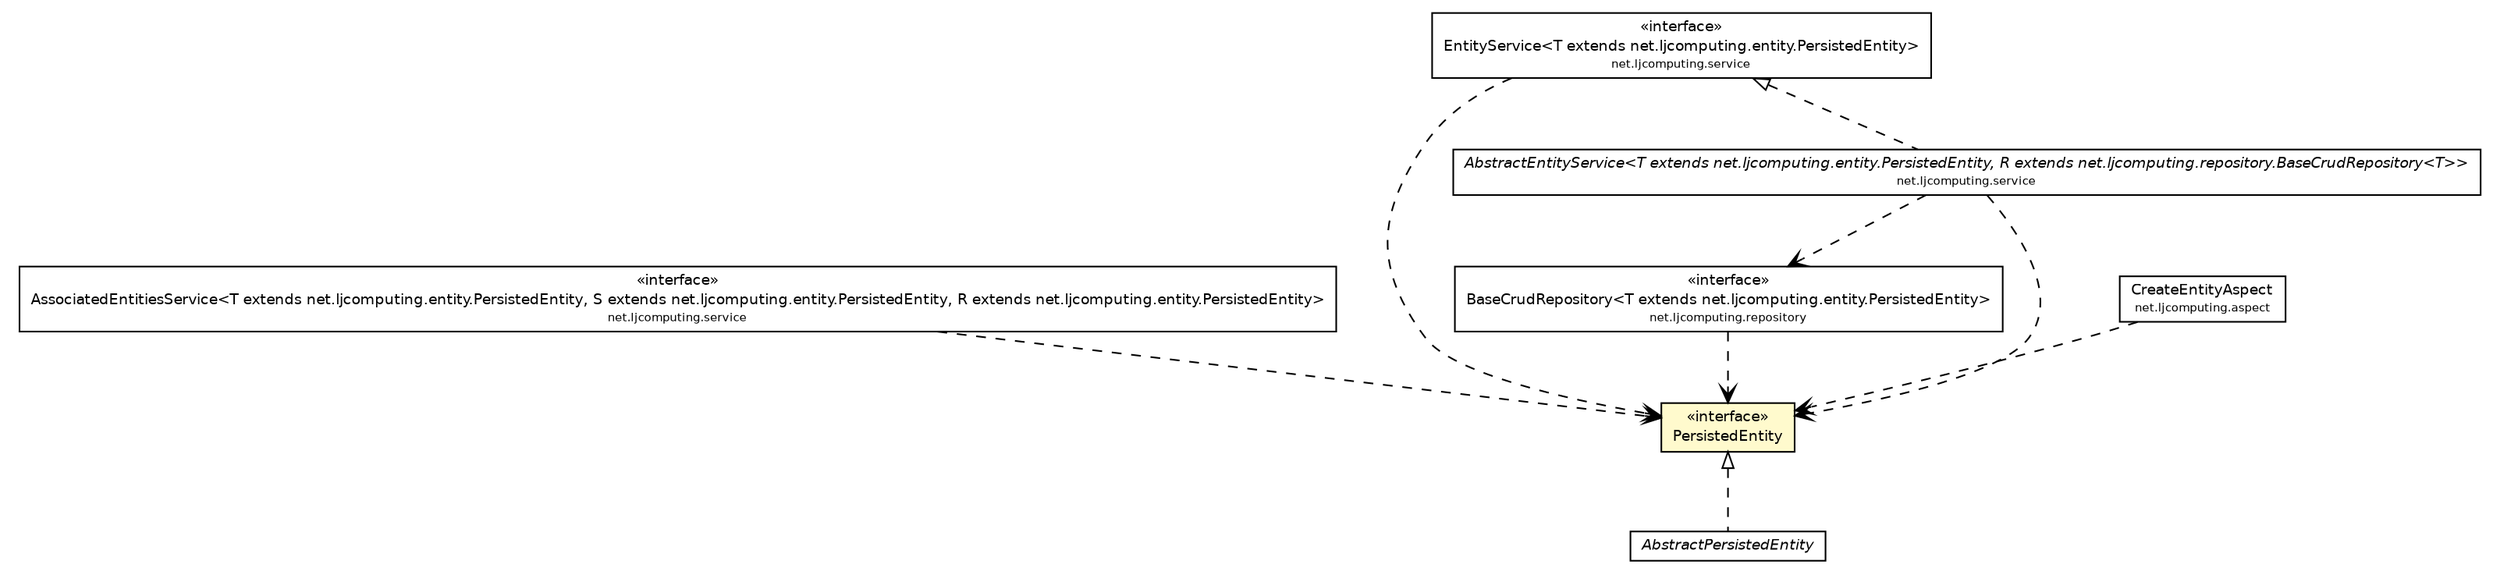 #!/usr/local/bin/dot
#
# Class diagram 
# Generated by UMLGraph version R5_6 (http://www.umlgraph.org/)
#

digraph G {
	edge [fontname="Helvetica",fontsize=10,labelfontname="Helvetica",labelfontsize=10];
	node [fontname="Helvetica",fontsize=10,shape=plaintext];
	nodesep=0.25;
	ranksep=0.5;
	// net.ljcomputing.repository.BaseCrudRepository<T extends net.ljcomputing.entity.PersistedEntity>
	c85 [label=<<table title="net.ljcomputing.repository.BaseCrudRepository" border="0" cellborder="1" cellspacing="0" cellpadding="2" port="p" href="../repository/BaseCrudRepository.html">
		<tr><td><table border="0" cellspacing="0" cellpadding="1">
<tr><td align="center" balign="center"> &#171;interface&#187; </td></tr>
<tr><td align="center" balign="center"> BaseCrudRepository&lt;T extends net.ljcomputing.entity.PersistedEntity&gt; </td></tr>
<tr><td align="center" balign="center"><font point-size="7.0"> net.ljcomputing.repository </font></td></tr>
		</table></td></tr>
		</table>>, URL="../repository/BaseCrudRepository.html", fontname="Helvetica", fontcolor="black", fontsize=9.0];
	// net.ljcomputing.entity.AbstractPersistedEntity
	c86 [label=<<table title="net.ljcomputing.entity.AbstractPersistedEntity" border="0" cellborder="1" cellspacing="0" cellpadding="2" port="p" href="./AbstractPersistedEntity.html">
		<tr><td><table border="0" cellspacing="0" cellpadding="1">
<tr><td align="center" balign="center"><font face="Helvetica-Oblique"> AbstractPersistedEntity </font></td></tr>
		</table></td></tr>
		</table>>, URL="./AbstractPersistedEntity.html", fontname="Helvetica", fontcolor="black", fontsize=9.0];
	// net.ljcomputing.entity.PersistedEntity
	c87 [label=<<table title="net.ljcomputing.entity.PersistedEntity" border="0" cellborder="1" cellspacing="0" cellpadding="2" port="p" bgcolor="lemonChiffon" href="./PersistedEntity.html">
		<tr><td><table border="0" cellspacing="0" cellpadding="1">
<tr><td align="center" balign="center"> &#171;interface&#187; </td></tr>
<tr><td align="center" balign="center"> PersistedEntity </td></tr>
		</table></td></tr>
		</table>>, URL="./PersistedEntity.html", fontname="Helvetica", fontcolor="black", fontsize=9.0];
	// net.ljcomputing.service.AssociatedEntitiesService<T extends net.ljcomputing.entity.PersistedEntity, S extends net.ljcomputing.entity.PersistedEntity, R extends net.ljcomputing.entity.PersistedEntity>
	c88 [label=<<table title="net.ljcomputing.service.AssociatedEntitiesService" border="0" cellborder="1" cellspacing="0" cellpadding="2" port="p" href="../service/AssociatedEntitiesService.html">
		<tr><td><table border="0" cellspacing="0" cellpadding="1">
<tr><td align="center" balign="center"> &#171;interface&#187; </td></tr>
<tr><td align="center" balign="center"> AssociatedEntitiesService&lt;T extends net.ljcomputing.entity.PersistedEntity, S extends net.ljcomputing.entity.PersistedEntity, R extends net.ljcomputing.entity.PersistedEntity&gt; </td></tr>
<tr><td align="center" balign="center"><font point-size="7.0"> net.ljcomputing.service </font></td></tr>
		</table></td></tr>
		</table>>, URL="../service/AssociatedEntitiesService.html", fontname="Helvetica", fontcolor="black", fontsize=9.0];
	// net.ljcomputing.service.AbstractEntityService<T extends net.ljcomputing.entity.PersistedEntity, R extends net.ljcomputing.repository.BaseCrudRepository<T>>
	c89 [label=<<table title="net.ljcomputing.service.AbstractEntityService" border="0" cellborder="1" cellspacing="0" cellpadding="2" port="p" href="../service/AbstractEntityService.html">
		<tr><td><table border="0" cellspacing="0" cellpadding="1">
<tr><td align="center" balign="center"><font face="Helvetica-Oblique"> AbstractEntityService&lt;T extends net.ljcomputing.entity.PersistedEntity, R extends net.ljcomputing.repository.BaseCrudRepository&lt;T&gt;&gt; </font></td></tr>
<tr><td align="center" balign="center"><font point-size="7.0"> net.ljcomputing.service </font></td></tr>
		</table></td></tr>
		</table>>, URL="../service/AbstractEntityService.html", fontname="Helvetica", fontcolor="black", fontsize=9.0];
	// net.ljcomputing.service.EntityService<T extends net.ljcomputing.entity.PersistedEntity>
	c90 [label=<<table title="net.ljcomputing.service.EntityService" border="0" cellborder="1" cellspacing="0" cellpadding="2" port="p" href="../service/EntityService.html">
		<tr><td><table border="0" cellspacing="0" cellpadding="1">
<tr><td align="center" balign="center"> &#171;interface&#187; </td></tr>
<tr><td align="center" balign="center"> EntityService&lt;T extends net.ljcomputing.entity.PersistedEntity&gt; </td></tr>
<tr><td align="center" balign="center"><font point-size="7.0"> net.ljcomputing.service </font></td></tr>
		</table></td></tr>
		</table>>, URL="../service/EntityService.html", fontname="Helvetica", fontcolor="black", fontsize=9.0];
	// net.ljcomputing.aspect.CreateEntityAspect
	c91 [label=<<table title="net.ljcomputing.aspect.CreateEntityAspect" border="0" cellborder="1" cellspacing="0" cellpadding="2" port="p" href="../aspect/CreateEntityAspect.html">
		<tr><td><table border="0" cellspacing="0" cellpadding="1">
<tr><td align="center" balign="center"> CreateEntityAspect </td></tr>
<tr><td align="center" balign="center"><font point-size="7.0"> net.ljcomputing.aspect </font></td></tr>
		</table></td></tr>
		</table>>, URL="../aspect/CreateEntityAspect.html", fontname="Helvetica", fontcolor="black", fontsize=9.0];
	//net.ljcomputing.entity.AbstractPersistedEntity implements net.ljcomputing.entity.PersistedEntity
	c87:p -> c86:p [dir=back,arrowtail=empty,style=dashed];
	//net.ljcomputing.service.AbstractEntityService<T extends net.ljcomputing.entity.PersistedEntity, R extends net.ljcomputing.repository.BaseCrudRepository<T>> implements net.ljcomputing.service.EntityService<T extends net.ljcomputing.entity.PersistedEntity>
	c90:p -> c89:p [dir=back,arrowtail=empty,style=dashed];
	// net.ljcomputing.repository.BaseCrudRepository<T extends net.ljcomputing.entity.PersistedEntity> DEPEND net.ljcomputing.entity.PersistedEntity
	c85:p -> c87:p [taillabel="", label="", headlabel="", fontname="Helvetica", fontcolor="black", fontsize=10.0, color="black", arrowhead=open, style=dashed];
	// net.ljcomputing.service.AssociatedEntitiesService<T extends net.ljcomputing.entity.PersistedEntity, S extends net.ljcomputing.entity.PersistedEntity, R extends net.ljcomputing.entity.PersistedEntity> DEPEND net.ljcomputing.entity.PersistedEntity
	c88:p -> c87:p [taillabel="", label="", headlabel="", fontname="Helvetica", fontcolor="black", fontsize=10.0, color="black", arrowhead=open, style=dashed];
	// net.ljcomputing.service.AbstractEntityService<T extends net.ljcomputing.entity.PersistedEntity, R extends net.ljcomputing.repository.BaseCrudRepository<T>> DEPEND net.ljcomputing.entity.PersistedEntity
	c89:p -> c87:p [taillabel="", label="", headlabel="", fontname="Helvetica", fontcolor="black", fontsize=10.0, color="black", arrowhead=open, style=dashed];
	// net.ljcomputing.service.AbstractEntityService<T extends net.ljcomputing.entity.PersistedEntity, R extends net.ljcomputing.repository.BaseCrudRepository<T>> DEPEND net.ljcomputing.repository.BaseCrudRepository<T extends net.ljcomputing.entity.PersistedEntity>
	c89:p -> c85:p [taillabel="", label="", headlabel="", fontname="Helvetica", fontcolor="black", fontsize=10.0, color="black", arrowhead=open, style=dashed];
	// net.ljcomputing.service.EntityService<T extends net.ljcomputing.entity.PersistedEntity> DEPEND net.ljcomputing.entity.PersistedEntity
	c90:p -> c87:p [taillabel="", label="", headlabel="", fontname="Helvetica", fontcolor="black", fontsize=10.0, color="black", arrowhead=open, style=dashed];
	// net.ljcomputing.aspect.CreateEntityAspect DEPEND net.ljcomputing.entity.PersistedEntity
	c91:p -> c87:p [taillabel="", label="", headlabel="", fontname="Helvetica", fontcolor="black", fontsize=10.0, color="black", arrowhead=open, style=dashed];
}

